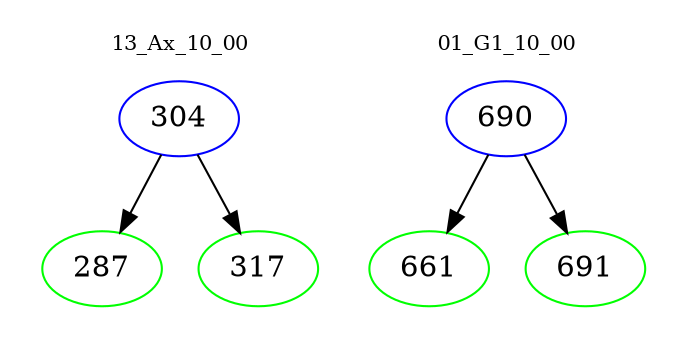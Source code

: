 digraph{
subgraph cluster_0 {
color = white
label = "13_Ax_10_00";
fontsize=10;
T0_304 [label="304", color="blue"]
T0_304 -> T0_287 [color="black"]
T0_287 [label="287", color="green"]
T0_304 -> T0_317 [color="black"]
T0_317 [label="317", color="green"]
}
subgraph cluster_1 {
color = white
label = "01_G1_10_00";
fontsize=10;
T1_690 [label="690", color="blue"]
T1_690 -> T1_661 [color="black"]
T1_661 [label="661", color="green"]
T1_690 -> T1_691 [color="black"]
T1_691 [label="691", color="green"]
}
}
